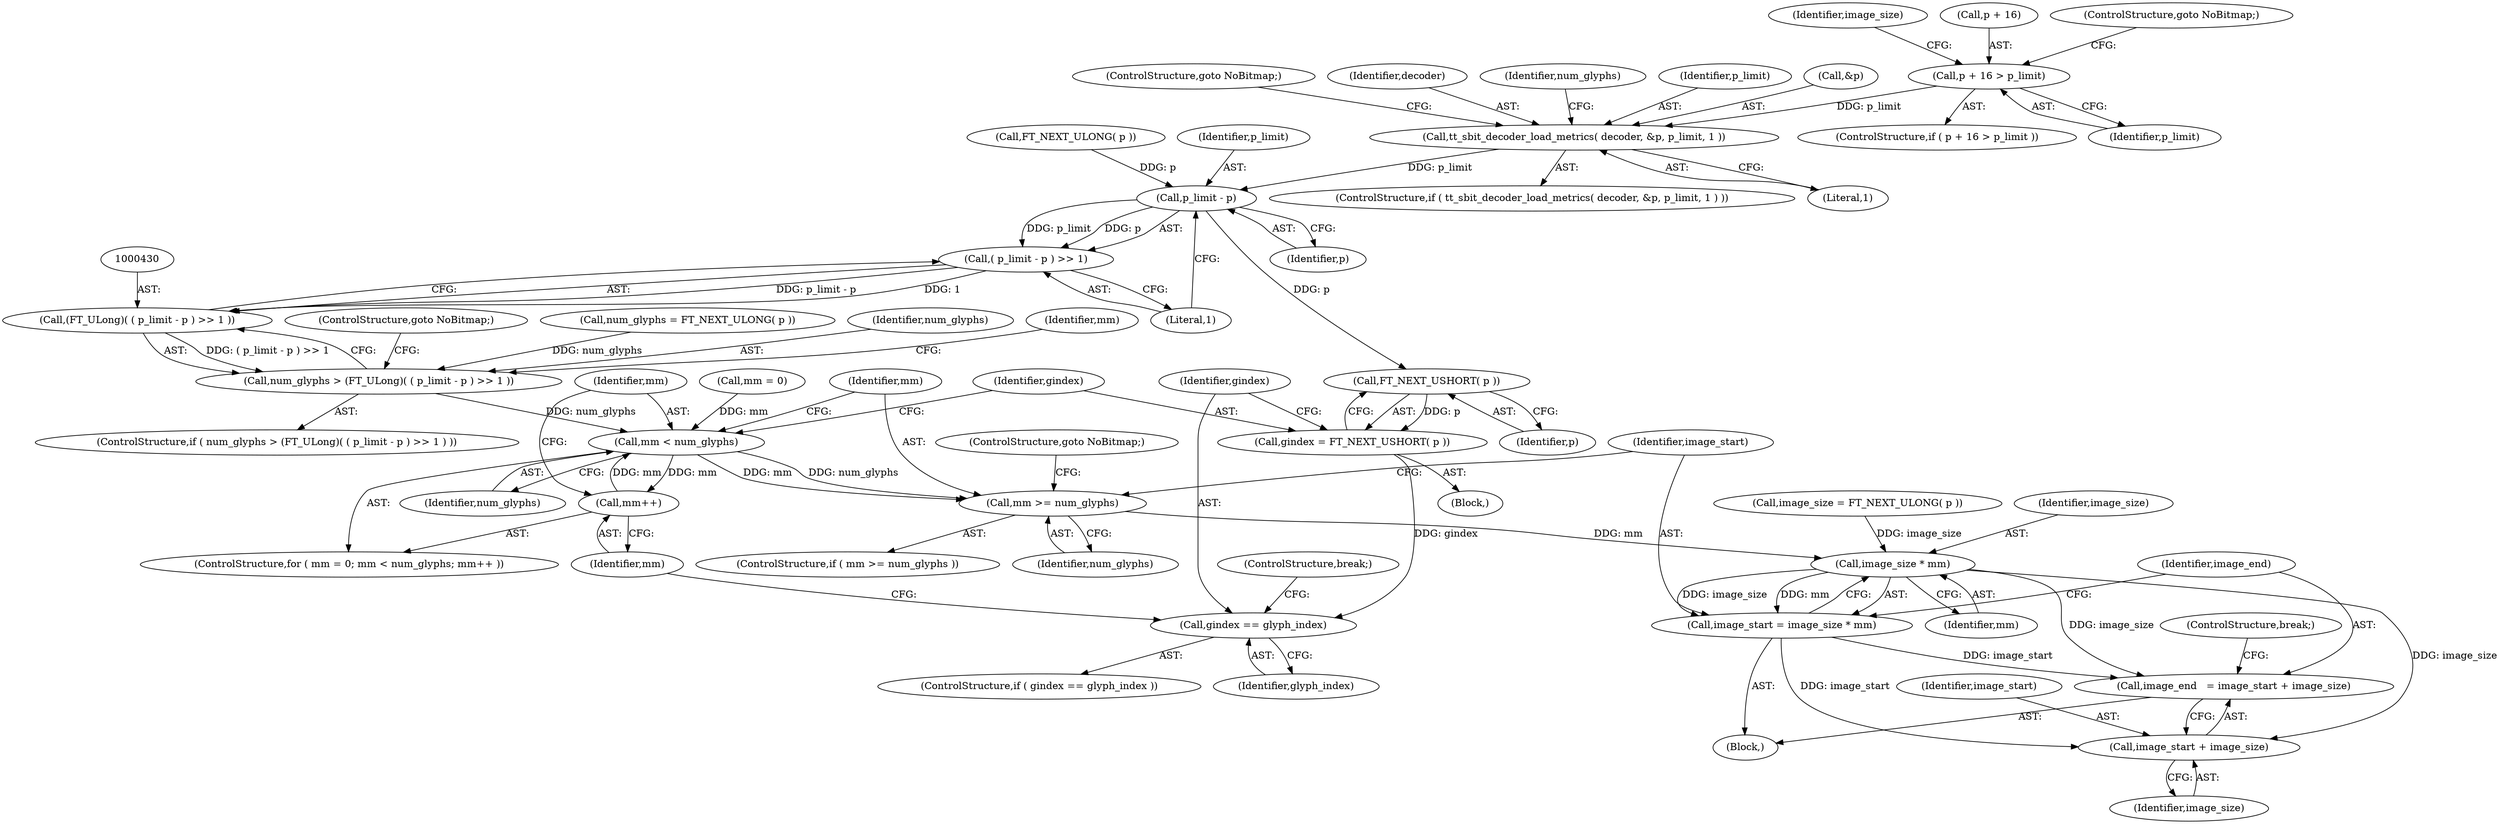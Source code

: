 digraph "0_savannah_f0292bb9920aa1dbfed5f53861e7c7a89b35833a@pointer" {
"1000415" [label="(Call,tt_sbit_decoder_load_metrics( decoder, &p, p_limit, 1 ))"];
"1000404" [label="(Call,p + 16 > p_limit)"];
"1000432" [label="(Call,p_limit - p)"];
"1000431" [label="(Call,( p_limit - p ) >> 1)"];
"1000429" [label="(Call,(FT_ULong)( ( p_limit - p ) >> 1 ))"];
"1000427" [label="(Call,num_glyphs > (FT_ULong)( ( p_limit - p ) >> 1 ))"];
"1000441" [label="(Call,mm < num_glyphs)"];
"1000444" [label="(Call,mm++)"];
"1000458" [label="(Call,mm >= num_glyphs)"];
"1000464" [label="(Call,image_size * mm)"];
"1000462" [label="(Call,image_start = image_size * mm)"];
"1000467" [label="(Call,image_end   = image_start + image_size)"];
"1000469" [label="(Call,image_start + image_size)"];
"1000450" [label="(Call,FT_NEXT_USHORT( p ))"];
"1000448" [label="(Call,gindex = FT_NEXT_USHORT( p ))"];
"1000453" [label="(Call,gindex == glyph_index)"];
"1000424" [label="(Call,FT_NEXT_ULONG( p ))"];
"1000403" [label="(ControlStructure,if ( p + 16 > p_limit ))"];
"1000441" [label="(Call,mm < num_glyphs)"];
"1000443" [label="(Identifier,num_glyphs)"];
"1000457" [label="(ControlStructure,if ( mm >= num_glyphs ))"];
"1000464" [label="(Call,image_size * mm)"];
"1000438" [label="(Call,mm = 0)"];
"1000426" [label="(ControlStructure,if ( num_glyphs > (FT_ULong)( ( p_limit - p ) >> 1 ) ))"];
"1000463" [label="(Identifier,image_start)"];
"1000454" [label="(Identifier,gindex)"];
"1000468" [label="(Identifier,image_end)"];
"1000436" [label="(ControlStructure,goto NoBitmap;)"];
"1000466" [label="(Identifier,mm)"];
"1000455" [label="(Identifier,glyph_index)"];
"1000432" [label="(Call,p_limit - p)"];
"1000408" [label="(Identifier,p_limit)"];
"1000423" [label="(Identifier,num_glyphs)"];
"1000422" [label="(Call,num_glyphs = FT_NEXT_ULONG( p ))"];
"1000419" [label="(Identifier,p_limit)"];
"1000437" [label="(ControlStructure,for ( mm = 0; mm < num_glyphs; mm++ ))"];
"1000460" [label="(Identifier,num_glyphs)"];
"1000462" [label="(Call,image_start = image_size * mm)"];
"1000467" [label="(Call,image_end   = image_start + image_size)"];
"1000451" [label="(Identifier,p)"];
"1000431" [label="(Call,( p_limit - p ) >> 1)"];
"1000420" [label="(Literal,1)"];
"1000435" [label="(Literal,1)"];
"1000461" [label="(ControlStructure,goto NoBitmap;)"];
"1000434" [label="(Identifier,p)"];
"1000427" [label="(Call,num_glyphs > (FT_ULong)( ( p_limit - p ) >> 1 ))"];
"1000399" [label="(Block,)"];
"1000448" [label="(Call,gindex = FT_NEXT_USHORT( p ))"];
"1000453" [label="(Call,gindex == glyph_index)"];
"1000450" [label="(Call,FT_NEXT_USHORT( p ))"];
"1000404" [label="(Call,p + 16 > p_limit)"];
"1000411" [label="(Identifier,image_size)"];
"1000414" [label="(ControlStructure,if ( tt_sbit_decoder_load_metrics( decoder, &p, p_limit, 1 ) ))"];
"1000469" [label="(Call,image_start + image_size)"];
"1000446" [label="(Block,)"];
"1000433" [label="(Identifier,p_limit)"];
"1000442" [label="(Identifier,mm)"];
"1000471" [label="(Identifier,image_size)"];
"1000410" [label="(Call,image_size = FT_NEXT_ULONG( p ))"];
"1000470" [label="(Identifier,image_start)"];
"1000456" [label="(ControlStructure,break;)"];
"1000429" [label="(Call,(FT_ULong)( ( p_limit - p ) >> 1 ))"];
"1000458" [label="(Call,mm >= num_glyphs)"];
"1000415" [label="(Call,tt_sbit_decoder_load_metrics( decoder, &p, p_limit, 1 ))"];
"1000417" [label="(Call,&p)"];
"1000421" [label="(ControlStructure,goto NoBitmap;)"];
"1000444" [label="(Call,mm++)"];
"1000472" [label="(ControlStructure,break;)"];
"1000428" [label="(Identifier,num_glyphs)"];
"1000416" [label="(Identifier,decoder)"];
"1000405" [label="(Call,p + 16)"];
"1000449" [label="(Identifier,gindex)"];
"1000465" [label="(Identifier,image_size)"];
"1000452" [label="(ControlStructure,if ( gindex == glyph_index ))"];
"1000409" [label="(ControlStructure,goto NoBitmap;)"];
"1000459" [label="(Identifier,mm)"];
"1000445" [label="(Identifier,mm)"];
"1000439" [label="(Identifier,mm)"];
"1000415" -> "1000414"  [label="AST: "];
"1000415" -> "1000420"  [label="CFG: "];
"1000416" -> "1000415"  [label="AST: "];
"1000417" -> "1000415"  [label="AST: "];
"1000419" -> "1000415"  [label="AST: "];
"1000420" -> "1000415"  [label="AST: "];
"1000421" -> "1000415"  [label="CFG: "];
"1000423" -> "1000415"  [label="CFG: "];
"1000404" -> "1000415"  [label="DDG: p_limit"];
"1000415" -> "1000432"  [label="DDG: p_limit"];
"1000404" -> "1000403"  [label="AST: "];
"1000404" -> "1000408"  [label="CFG: "];
"1000405" -> "1000404"  [label="AST: "];
"1000408" -> "1000404"  [label="AST: "];
"1000409" -> "1000404"  [label="CFG: "];
"1000411" -> "1000404"  [label="CFG: "];
"1000432" -> "1000431"  [label="AST: "];
"1000432" -> "1000434"  [label="CFG: "];
"1000433" -> "1000432"  [label="AST: "];
"1000434" -> "1000432"  [label="AST: "];
"1000435" -> "1000432"  [label="CFG: "];
"1000432" -> "1000431"  [label="DDG: p_limit"];
"1000432" -> "1000431"  [label="DDG: p"];
"1000424" -> "1000432"  [label="DDG: p"];
"1000432" -> "1000450"  [label="DDG: p"];
"1000431" -> "1000429"  [label="AST: "];
"1000431" -> "1000435"  [label="CFG: "];
"1000435" -> "1000431"  [label="AST: "];
"1000429" -> "1000431"  [label="CFG: "];
"1000431" -> "1000429"  [label="DDG: p_limit - p"];
"1000431" -> "1000429"  [label="DDG: 1"];
"1000429" -> "1000427"  [label="AST: "];
"1000430" -> "1000429"  [label="AST: "];
"1000427" -> "1000429"  [label="CFG: "];
"1000429" -> "1000427"  [label="DDG: ( p_limit - p ) >> 1"];
"1000427" -> "1000426"  [label="AST: "];
"1000428" -> "1000427"  [label="AST: "];
"1000436" -> "1000427"  [label="CFG: "];
"1000439" -> "1000427"  [label="CFG: "];
"1000422" -> "1000427"  [label="DDG: num_glyphs"];
"1000427" -> "1000441"  [label="DDG: num_glyphs"];
"1000441" -> "1000437"  [label="AST: "];
"1000441" -> "1000443"  [label="CFG: "];
"1000442" -> "1000441"  [label="AST: "];
"1000443" -> "1000441"  [label="AST: "];
"1000449" -> "1000441"  [label="CFG: "];
"1000459" -> "1000441"  [label="CFG: "];
"1000444" -> "1000441"  [label="DDG: mm"];
"1000438" -> "1000441"  [label="DDG: mm"];
"1000441" -> "1000444"  [label="DDG: mm"];
"1000441" -> "1000458"  [label="DDG: mm"];
"1000441" -> "1000458"  [label="DDG: num_glyphs"];
"1000444" -> "1000437"  [label="AST: "];
"1000444" -> "1000445"  [label="CFG: "];
"1000445" -> "1000444"  [label="AST: "];
"1000442" -> "1000444"  [label="CFG: "];
"1000458" -> "1000457"  [label="AST: "];
"1000458" -> "1000460"  [label="CFG: "];
"1000459" -> "1000458"  [label="AST: "];
"1000460" -> "1000458"  [label="AST: "];
"1000461" -> "1000458"  [label="CFG: "];
"1000463" -> "1000458"  [label="CFG: "];
"1000458" -> "1000464"  [label="DDG: mm"];
"1000464" -> "1000462"  [label="AST: "];
"1000464" -> "1000466"  [label="CFG: "];
"1000465" -> "1000464"  [label="AST: "];
"1000466" -> "1000464"  [label="AST: "];
"1000462" -> "1000464"  [label="CFG: "];
"1000464" -> "1000462"  [label="DDG: image_size"];
"1000464" -> "1000462"  [label="DDG: mm"];
"1000410" -> "1000464"  [label="DDG: image_size"];
"1000464" -> "1000467"  [label="DDG: image_size"];
"1000464" -> "1000469"  [label="DDG: image_size"];
"1000462" -> "1000399"  [label="AST: "];
"1000463" -> "1000462"  [label="AST: "];
"1000468" -> "1000462"  [label="CFG: "];
"1000462" -> "1000467"  [label="DDG: image_start"];
"1000462" -> "1000469"  [label="DDG: image_start"];
"1000467" -> "1000399"  [label="AST: "];
"1000467" -> "1000469"  [label="CFG: "];
"1000468" -> "1000467"  [label="AST: "];
"1000469" -> "1000467"  [label="AST: "];
"1000472" -> "1000467"  [label="CFG: "];
"1000469" -> "1000471"  [label="CFG: "];
"1000470" -> "1000469"  [label="AST: "];
"1000471" -> "1000469"  [label="AST: "];
"1000450" -> "1000448"  [label="AST: "];
"1000450" -> "1000451"  [label="CFG: "];
"1000451" -> "1000450"  [label="AST: "];
"1000448" -> "1000450"  [label="CFG: "];
"1000450" -> "1000448"  [label="DDG: p"];
"1000448" -> "1000446"  [label="AST: "];
"1000449" -> "1000448"  [label="AST: "];
"1000454" -> "1000448"  [label="CFG: "];
"1000448" -> "1000453"  [label="DDG: gindex"];
"1000453" -> "1000452"  [label="AST: "];
"1000453" -> "1000455"  [label="CFG: "];
"1000454" -> "1000453"  [label="AST: "];
"1000455" -> "1000453"  [label="AST: "];
"1000456" -> "1000453"  [label="CFG: "];
"1000445" -> "1000453"  [label="CFG: "];
}
